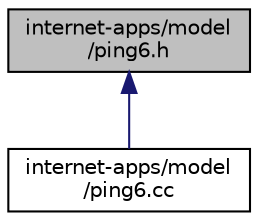 digraph "internet-apps/model/ping6.h"
{
  edge [fontname="Helvetica",fontsize="10",labelfontname="Helvetica",labelfontsize="10"];
  node [fontname="Helvetica",fontsize="10",shape=record];
  Node1 [label="internet-apps/model\l/ping6.h",height=0.2,width=0.4,color="black", fillcolor="grey75", style="filled", fontcolor="black"];
  Node1 -> Node2 [dir="back",color="midnightblue",fontsize="10",style="solid"];
  Node2 [label="internet-apps/model\l/ping6.cc",height=0.2,width=0.4,color="black", fillcolor="white", style="filled",URL="$dd/d64/ping6_8cc.html"];
}
